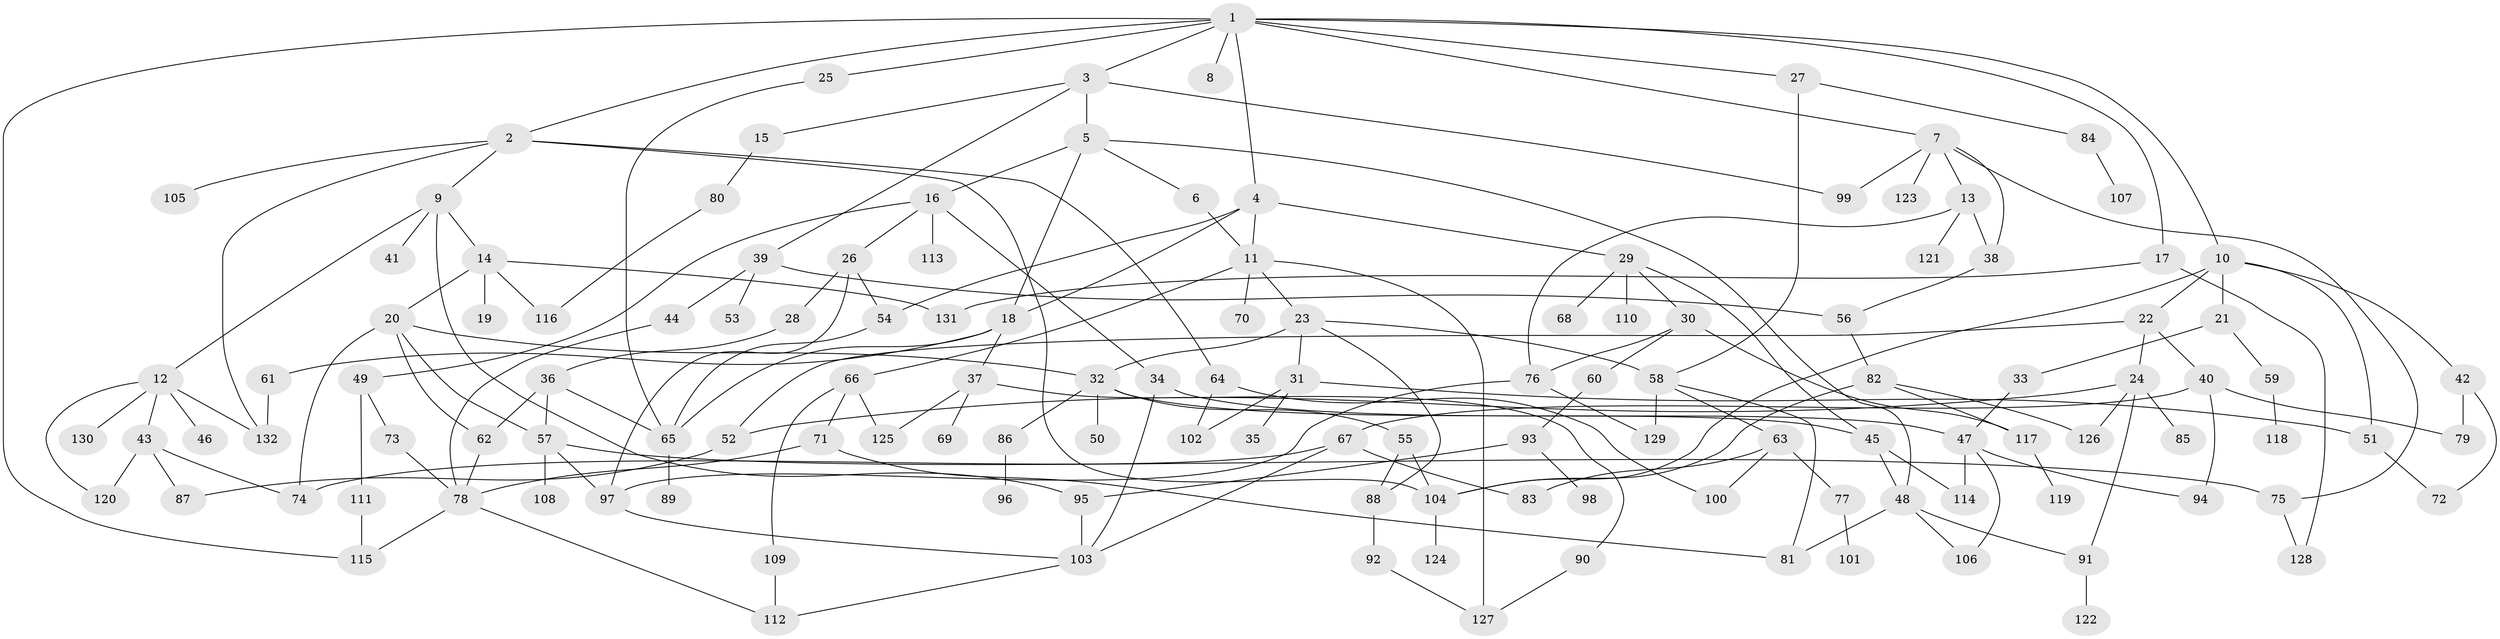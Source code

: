// Generated by graph-tools (version 1.1) at 2025/25/03/09/25 03:25:35]
// undirected, 132 vertices, 194 edges
graph export_dot {
graph [start="1"]
  node [color=gray90,style=filled];
  1;
  2;
  3;
  4;
  5;
  6;
  7;
  8;
  9;
  10;
  11;
  12;
  13;
  14;
  15;
  16;
  17;
  18;
  19;
  20;
  21;
  22;
  23;
  24;
  25;
  26;
  27;
  28;
  29;
  30;
  31;
  32;
  33;
  34;
  35;
  36;
  37;
  38;
  39;
  40;
  41;
  42;
  43;
  44;
  45;
  46;
  47;
  48;
  49;
  50;
  51;
  52;
  53;
  54;
  55;
  56;
  57;
  58;
  59;
  60;
  61;
  62;
  63;
  64;
  65;
  66;
  67;
  68;
  69;
  70;
  71;
  72;
  73;
  74;
  75;
  76;
  77;
  78;
  79;
  80;
  81;
  82;
  83;
  84;
  85;
  86;
  87;
  88;
  89;
  90;
  91;
  92;
  93;
  94;
  95;
  96;
  97;
  98;
  99;
  100;
  101;
  102;
  103;
  104;
  105;
  106;
  107;
  108;
  109;
  110;
  111;
  112;
  113;
  114;
  115;
  116;
  117;
  118;
  119;
  120;
  121;
  122;
  123;
  124;
  125;
  126;
  127;
  128;
  129;
  130;
  131;
  132;
  1 -- 2;
  1 -- 3;
  1 -- 4;
  1 -- 7;
  1 -- 8;
  1 -- 10;
  1 -- 17;
  1 -- 25;
  1 -- 27;
  1 -- 115;
  2 -- 9;
  2 -- 64;
  2 -- 105;
  2 -- 132;
  2 -- 104;
  3 -- 5;
  3 -- 15;
  3 -- 39;
  3 -- 99;
  4 -- 18;
  4 -- 29;
  4 -- 11;
  4 -- 54;
  5 -- 6;
  5 -- 16;
  5 -- 48;
  5 -- 18;
  6 -- 11;
  7 -- 13;
  7 -- 75;
  7 -- 123;
  7 -- 99;
  7 -- 38;
  9 -- 12;
  9 -- 14;
  9 -- 41;
  9 -- 95;
  10 -- 21;
  10 -- 22;
  10 -- 42;
  10 -- 104;
  10 -- 51;
  11 -- 23;
  11 -- 66;
  11 -- 70;
  11 -- 127;
  12 -- 43;
  12 -- 46;
  12 -- 130;
  12 -- 132;
  12 -- 120;
  13 -- 38;
  13 -- 121;
  13 -- 76;
  14 -- 19;
  14 -- 20;
  14 -- 131;
  14 -- 116;
  15 -- 80;
  16 -- 26;
  16 -- 34;
  16 -- 49;
  16 -- 113;
  17 -- 131;
  17 -- 128;
  18 -- 37;
  18 -- 61;
  18 -- 65;
  20 -- 32;
  20 -- 57;
  20 -- 62;
  20 -- 74;
  21 -- 33;
  21 -- 59;
  22 -- 24;
  22 -- 40;
  22 -- 52;
  23 -- 31;
  23 -- 88;
  23 -- 58;
  23 -- 32;
  24 -- 52;
  24 -- 85;
  24 -- 91;
  24 -- 126;
  25 -- 65;
  26 -- 28;
  26 -- 54;
  26 -- 97;
  27 -- 58;
  27 -- 84;
  28 -- 36;
  29 -- 30;
  29 -- 45;
  29 -- 68;
  29 -- 110;
  30 -- 60;
  30 -- 76;
  30 -- 117;
  31 -- 35;
  31 -- 51;
  31 -- 102;
  32 -- 50;
  32 -- 55;
  32 -- 86;
  32 -- 45;
  33 -- 47;
  34 -- 47;
  34 -- 103;
  36 -- 65;
  36 -- 57;
  36 -- 62;
  37 -- 69;
  37 -- 90;
  37 -- 125;
  38 -- 56;
  39 -- 44;
  39 -- 53;
  39 -- 56;
  40 -- 67;
  40 -- 79;
  40 -- 94;
  42 -- 72;
  42 -- 79;
  43 -- 74;
  43 -- 87;
  43 -- 120;
  44 -- 78;
  45 -- 48;
  45 -- 114;
  47 -- 94;
  47 -- 106;
  47 -- 114;
  48 -- 81;
  48 -- 91;
  48 -- 106;
  49 -- 73;
  49 -- 111;
  51 -- 72;
  52 -- 87;
  54 -- 65;
  55 -- 104;
  55 -- 88;
  56 -- 82;
  57 -- 108;
  57 -- 75;
  57 -- 97;
  58 -- 63;
  58 -- 81;
  58 -- 129;
  59 -- 118;
  60 -- 93;
  61 -- 132;
  62 -- 78;
  63 -- 77;
  63 -- 100;
  63 -- 83;
  64 -- 102;
  64 -- 100;
  65 -- 89;
  66 -- 71;
  66 -- 109;
  66 -- 125;
  67 -- 83;
  67 -- 103;
  67 -- 74;
  71 -- 78;
  71 -- 81;
  73 -- 78;
  75 -- 128;
  76 -- 129;
  76 -- 97;
  77 -- 101;
  78 -- 115;
  78 -- 112;
  80 -- 116;
  82 -- 126;
  82 -- 104;
  82 -- 117;
  84 -- 107;
  86 -- 96;
  88 -- 92;
  90 -- 127;
  91 -- 122;
  92 -- 127;
  93 -- 98;
  93 -- 95;
  95 -- 103;
  97 -- 103;
  103 -- 112;
  104 -- 124;
  109 -- 112;
  111 -- 115;
  117 -- 119;
}
